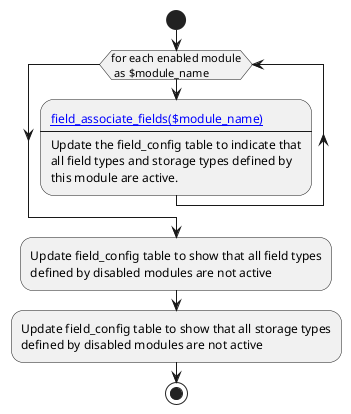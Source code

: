 @startuml

start
while (for each enabled module\n as $module_name)
:[[field_associate_fields field_associate_fields($module_name)]]
----
Update the field_config table to indicate that
all field types and storage types defined by
this module are active.;
end while
:Update field_config table to show that all field types
defined by disabled modules are not active;
:Update field_config table to show that all storage types
defined by disabled modules are not active;

stop

@enduml